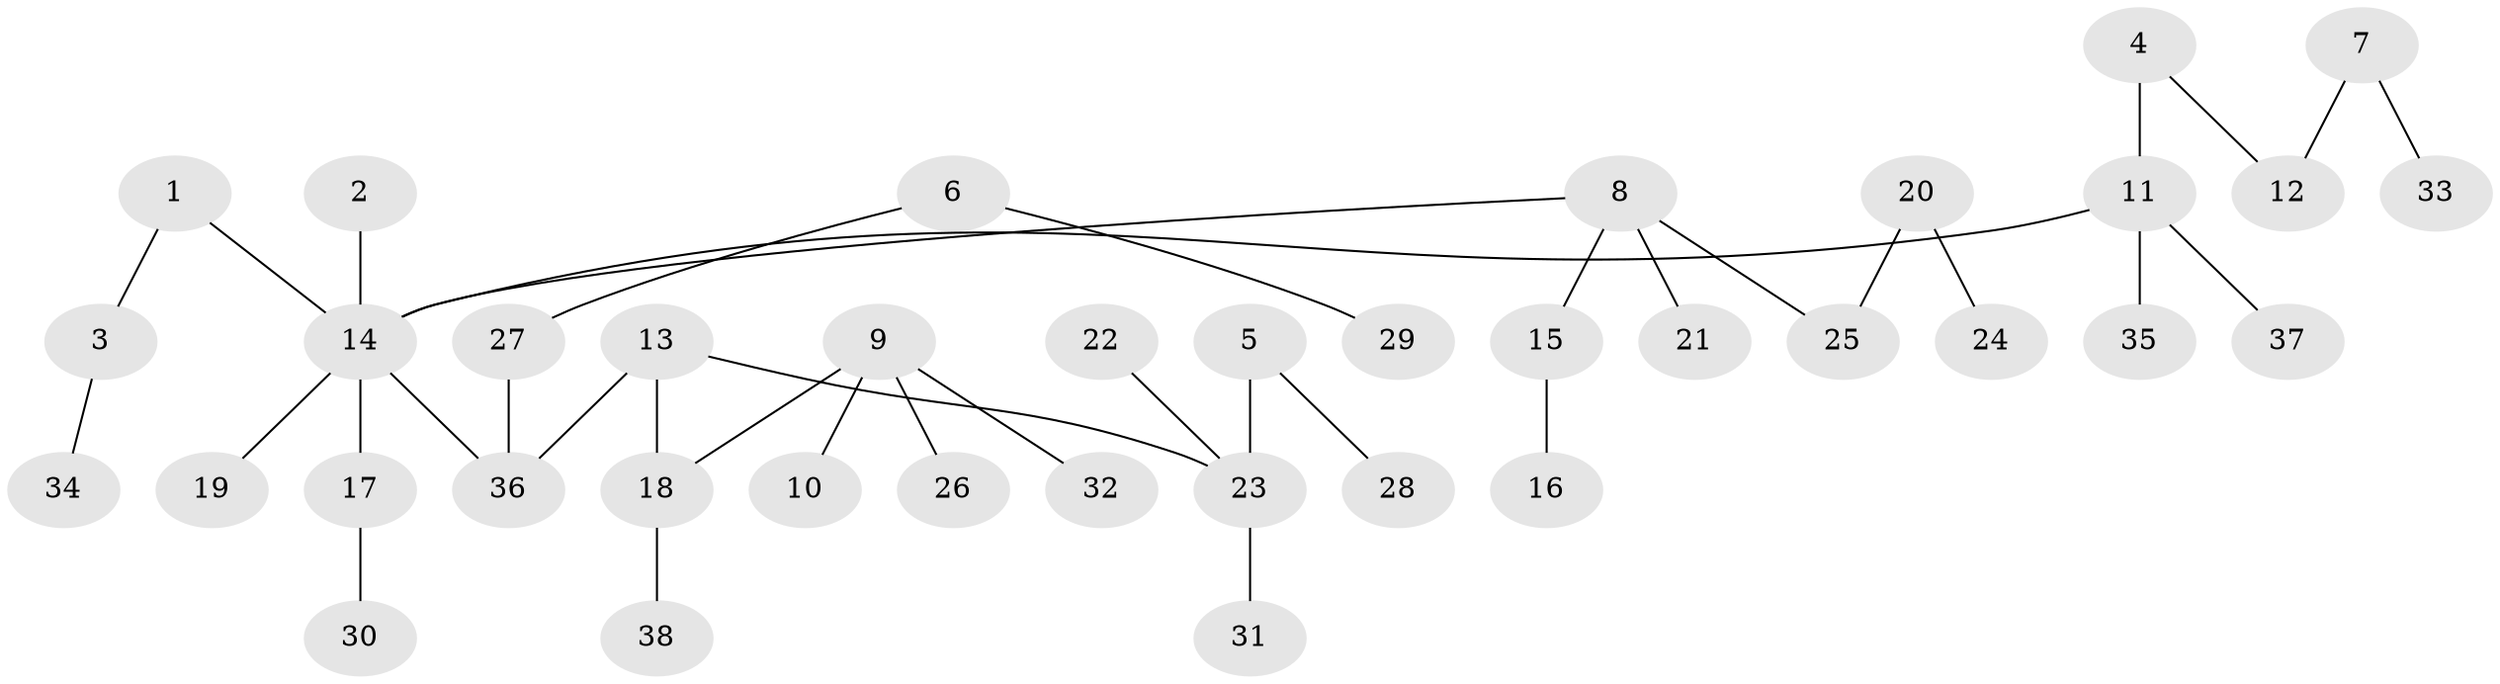 // original degree distribution, {9: 0.013333333333333334, 5: 0.08, 2: 0.29333333333333333, 4: 0.013333333333333334, 1: 0.49333333333333335, 3: 0.10666666666666667}
// Generated by graph-tools (version 1.1) at 2025/37/03/04/25 23:37:28]
// undirected, 38 vertices, 37 edges
graph export_dot {
  node [color=gray90,style=filled];
  1;
  2;
  3;
  4;
  5;
  6;
  7;
  8;
  9;
  10;
  11;
  12;
  13;
  14;
  15;
  16;
  17;
  18;
  19;
  20;
  21;
  22;
  23;
  24;
  25;
  26;
  27;
  28;
  29;
  30;
  31;
  32;
  33;
  34;
  35;
  36;
  37;
  38;
  1 -- 3 [weight=1.0];
  1 -- 14 [weight=1.0];
  2 -- 14 [weight=1.0];
  3 -- 34 [weight=1.0];
  4 -- 11 [weight=1.0];
  4 -- 12 [weight=1.0];
  5 -- 23 [weight=1.0];
  5 -- 28 [weight=1.0];
  6 -- 27 [weight=1.0];
  6 -- 29 [weight=1.0];
  7 -- 12 [weight=1.0];
  7 -- 33 [weight=1.0];
  8 -- 14 [weight=1.0];
  8 -- 15 [weight=1.0];
  8 -- 21 [weight=1.0];
  8 -- 25 [weight=1.0];
  9 -- 10 [weight=1.0];
  9 -- 18 [weight=1.0];
  9 -- 26 [weight=1.0];
  9 -- 32 [weight=1.0];
  11 -- 14 [weight=1.0];
  11 -- 35 [weight=1.0];
  11 -- 37 [weight=1.0];
  13 -- 18 [weight=1.0];
  13 -- 23 [weight=1.0];
  13 -- 36 [weight=1.0];
  14 -- 17 [weight=1.0];
  14 -- 19 [weight=1.0];
  14 -- 36 [weight=1.0];
  15 -- 16 [weight=1.0];
  17 -- 30 [weight=1.0];
  18 -- 38 [weight=1.0];
  20 -- 24 [weight=1.0];
  20 -- 25 [weight=1.0];
  22 -- 23 [weight=1.0];
  23 -- 31 [weight=1.0];
  27 -- 36 [weight=1.0];
}
